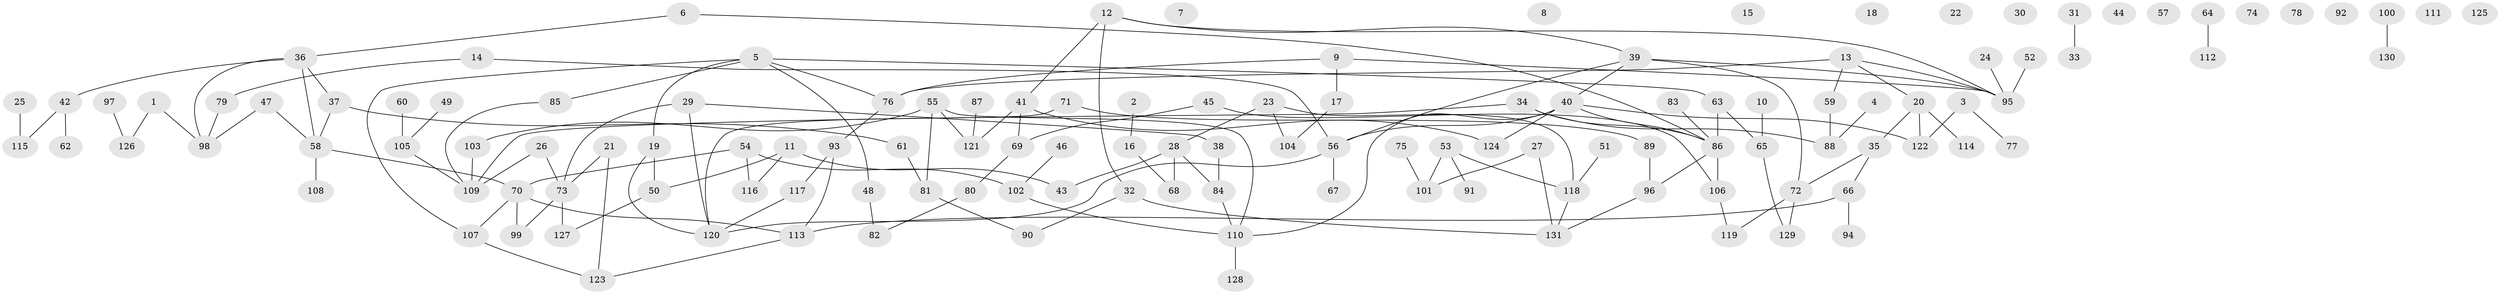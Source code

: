 // coarse degree distribution, {4: 0.1038961038961039, 10: 0.012987012987012988, 11: 0.012987012987012988, 3: 0.19480519480519481, 2: 0.3116883116883117, 7: 0.025974025974025976, 5: 0.1038961038961039, 6: 0.025974025974025976, 1: 0.2077922077922078}
// Generated by graph-tools (version 1.1) at 2025/48/03/04/25 22:48:09]
// undirected, 131 vertices, 153 edges
graph export_dot {
  node [color=gray90,style=filled];
  1;
  2;
  3;
  4;
  5;
  6;
  7;
  8;
  9;
  10;
  11;
  12;
  13;
  14;
  15;
  16;
  17;
  18;
  19;
  20;
  21;
  22;
  23;
  24;
  25;
  26;
  27;
  28;
  29;
  30;
  31;
  32;
  33;
  34;
  35;
  36;
  37;
  38;
  39;
  40;
  41;
  42;
  43;
  44;
  45;
  46;
  47;
  48;
  49;
  50;
  51;
  52;
  53;
  54;
  55;
  56;
  57;
  58;
  59;
  60;
  61;
  62;
  63;
  64;
  65;
  66;
  67;
  68;
  69;
  70;
  71;
  72;
  73;
  74;
  75;
  76;
  77;
  78;
  79;
  80;
  81;
  82;
  83;
  84;
  85;
  86;
  87;
  88;
  89;
  90;
  91;
  92;
  93;
  94;
  95;
  96;
  97;
  98;
  99;
  100;
  101;
  102;
  103;
  104;
  105;
  106;
  107;
  108;
  109;
  110;
  111;
  112;
  113;
  114;
  115;
  116;
  117;
  118;
  119;
  120;
  121;
  122;
  123;
  124;
  125;
  126;
  127;
  128;
  129;
  130;
  131;
  1 -- 98;
  1 -- 126;
  2 -- 16;
  3 -- 77;
  3 -- 122;
  4 -- 88;
  5 -- 19;
  5 -- 48;
  5 -- 63;
  5 -- 76;
  5 -- 85;
  5 -- 107;
  6 -- 36;
  6 -- 86;
  9 -- 17;
  9 -- 76;
  9 -- 95;
  10 -- 65;
  11 -- 43;
  11 -- 50;
  11 -- 116;
  12 -- 32;
  12 -- 39;
  12 -- 41;
  12 -- 95;
  13 -- 20;
  13 -- 59;
  13 -- 76;
  13 -- 95;
  14 -- 56;
  14 -- 79;
  16 -- 68;
  17 -- 104;
  19 -- 50;
  19 -- 120;
  20 -- 35;
  20 -- 114;
  20 -- 122;
  21 -- 73;
  21 -- 123;
  23 -- 28;
  23 -- 104;
  23 -- 118;
  24 -- 95;
  25 -- 115;
  26 -- 73;
  26 -- 109;
  27 -- 101;
  27 -- 131;
  28 -- 43;
  28 -- 68;
  28 -- 84;
  29 -- 38;
  29 -- 73;
  29 -- 120;
  31 -- 33;
  32 -- 90;
  32 -- 131;
  34 -- 86;
  34 -- 88;
  34 -- 109;
  35 -- 66;
  35 -- 72;
  36 -- 37;
  36 -- 42;
  36 -- 58;
  36 -- 98;
  37 -- 58;
  37 -- 61;
  38 -- 84;
  39 -- 40;
  39 -- 56;
  39 -- 72;
  39 -- 95;
  40 -- 56;
  40 -- 86;
  40 -- 110;
  40 -- 122;
  40 -- 124;
  41 -- 69;
  41 -- 121;
  41 -- 124;
  42 -- 62;
  42 -- 115;
  45 -- 69;
  45 -- 106;
  46 -- 102;
  47 -- 58;
  47 -- 98;
  48 -- 82;
  49 -- 105;
  50 -- 127;
  51 -- 118;
  52 -- 95;
  53 -- 91;
  53 -- 101;
  53 -- 118;
  54 -- 70;
  54 -- 102;
  54 -- 116;
  55 -- 81;
  55 -- 103;
  55 -- 110;
  55 -- 121;
  56 -- 67;
  56 -- 120;
  58 -- 70;
  58 -- 108;
  59 -- 88;
  60 -- 105;
  61 -- 81;
  63 -- 65;
  63 -- 86;
  64 -- 112;
  65 -- 129;
  66 -- 94;
  66 -- 113;
  69 -- 80;
  70 -- 99;
  70 -- 107;
  70 -- 113;
  71 -- 89;
  71 -- 120;
  72 -- 119;
  72 -- 129;
  73 -- 99;
  73 -- 127;
  75 -- 101;
  76 -- 93;
  79 -- 98;
  80 -- 82;
  81 -- 90;
  83 -- 86;
  84 -- 110;
  85 -- 109;
  86 -- 96;
  86 -- 106;
  87 -- 121;
  89 -- 96;
  93 -- 113;
  93 -- 117;
  96 -- 131;
  97 -- 126;
  100 -- 130;
  102 -- 110;
  103 -- 109;
  105 -- 109;
  106 -- 119;
  107 -- 123;
  110 -- 128;
  113 -- 123;
  117 -- 120;
  118 -- 131;
}
